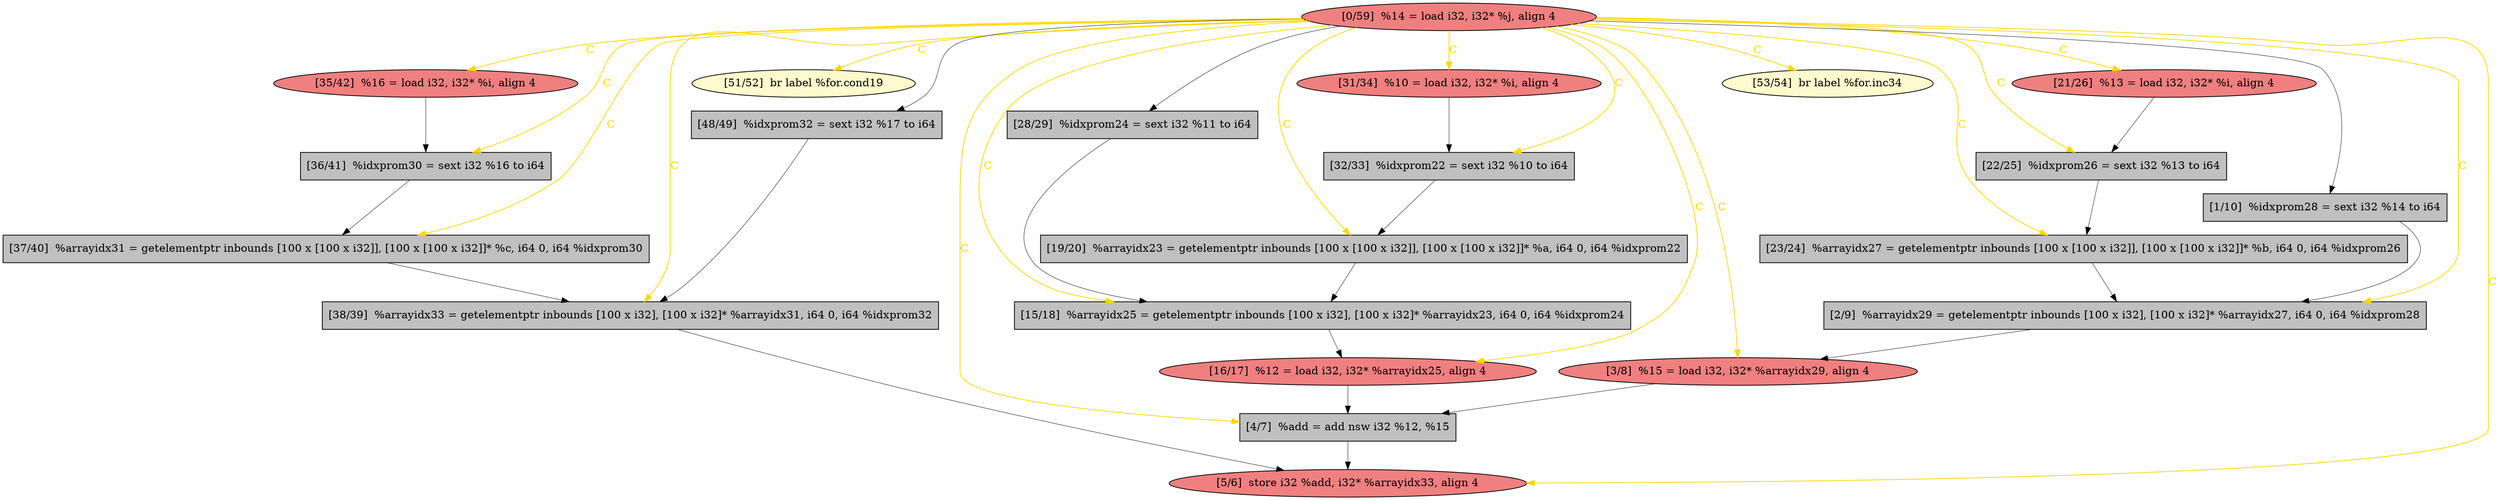 
digraph G {


node1618 [fillcolor=grey,label="[36/41]  %idxprom30 = sext i32 %16 to i64",shape=rectangle,style=filled ]
node1616 [fillcolor=grey,label="[2/9]  %arrayidx29 = getelementptr inbounds [100 x i32], [100 x i32]* %arrayidx27, i64 0, i64 %idxprom28",shape=rectangle,style=filled ]
node1615 [fillcolor=grey,label="[28/29]  %idxprom24 = sext i32 %11 to i64",shape=rectangle,style=filled ]
node1614 [fillcolor=grey,label="[22/25]  %idxprom26 = sext i32 %13 to i64",shape=rectangle,style=filled ]
node1613 [fillcolor=lemonchiffon,label="[51/52]  br label %for.cond19",shape=ellipse,style=filled ]
node1601 [fillcolor=grey,label="[37/40]  %arrayidx31 = getelementptr inbounds [100 x [100 x i32]], [100 x [100 x i32]]* %c, i64 0, i64 %idxprom30",shape=rectangle,style=filled ]
node1599 [fillcolor=grey,label="[32/33]  %idxprom22 = sext i32 %10 to i64",shape=rectangle,style=filled ]
node1602 [fillcolor=lightcoral,label="[21/26]  %13 = load i32, i32* %i, align 4",shape=ellipse,style=filled ]
node1597 [fillcolor=grey,label="[15/18]  %arrayidx25 = getelementptr inbounds [100 x i32], [100 x i32]* %arrayidx23, i64 0, i64 %idxprom24",shape=rectangle,style=filled ]
node1600 [fillcolor=grey,label="[38/39]  %arrayidx33 = getelementptr inbounds [100 x i32], [100 x i32]* %arrayidx31, i64 0, i64 %idxprom32",shape=rectangle,style=filled ]
node1603 [fillcolor=lightcoral,label="[16/17]  %12 = load i32, i32* %arrayidx25, align 4",shape=ellipse,style=filled ]
node1604 [fillcolor=lightcoral,label="[3/8]  %15 = load i32, i32* %arrayidx29, align 4",shape=ellipse,style=filled ]
node1605 [fillcolor=lightcoral,label="[0/59]  %14 = load i32, i32* %j, align 4",shape=ellipse,style=filled ]
node1598 [fillcolor=grey,label="[23/24]  %arrayidx27 = getelementptr inbounds [100 x [100 x i32]], [100 x [100 x i32]]* %b, i64 0, i64 %idxprom26",shape=rectangle,style=filled ]
node1607 [fillcolor=grey,label="[19/20]  %arrayidx23 = getelementptr inbounds [100 x [100 x i32]], [100 x [100 x i32]]* %a, i64 0, i64 %idxprom22",shape=rectangle,style=filled ]
node1617 [fillcolor=lemonchiffon,label="[53/54]  br label %for.inc34",shape=ellipse,style=filled ]
node1610 [fillcolor=lightcoral,label="[31/34]  %10 = load i32, i32* %i, align 4",shape=ellipse,style=filled ]
node1606 [fillcolor=grey,label="[48/49]  %idxprom32 = sext i32 %17 to i64",shape=rectangle,style=filled ]
node1612 [fillcolor=grey,label="[4/7]  %add = add nsw i32 %12, %15",shape=rectangle,style=filled ]
node1608 [fillcolor=grey,label="[1/10]  %idxprom28 = sext i32 %14 to i64",shape=rectangle,style=filled ]
node1609 [fillcolor=lightcoral,label="[35/42]  %16 = load i32, i32* %i, align 4",shape=ellipse,style=filled ]
node1611 [fillcolor=lightcoral,label="[5/6]  store i32 %add, i32* %arrayidx33, align 4",shape=ellipse,style=filled ]

node1605->node1602 [style=solid,color=gold,label="C",penwidth=1.0,fontcolor=gold ]
node1618->node1601 [style=solid,color=black,label="",penwidth=0.5,fontcolor=black ]
node1600->node1611 [style=solid,color=black,label="",penwidth=0.5,fontcolor=black ]
node1605->node1615 [style=solid,color=black,label="",penwidth=0.5,fontcolor=black ]
node1605->node1612 [style=solid,color=gold,label="C",penwidth=1.0,fontcolor=gold ]
node1601->node1600 [style=solid,color=black,label="",penwidth=0.5,fontcolor=black ]
node1603->node1612 [style=solid,color=black,label="",penwidth=0.5,fontcolor=black ]
node1612->node1611 [style=solid,color=black,label="",penwidth=0.5,fontcolor=black ]
node1604->node1612 [style=solid,color=black,label="",penwidth=0.5,fontcolor=black ]
node1605->node1609 [style=solid,color=gold,label="C",penwidth=1.0,fontcolor=gold ]
node1616->node1604 [style=solid,color=black,label="",penwidth=0.5,fontcolor=black ]
node1605->node1613 [style=solid,color=gold,label="C",penwidth=1.0,fontcolor=gold ]
node1602->node1614 [style=solid,color=black,label="",penwidth=0.5,fontcolor=black ]
node1597->node1603 [style=solid,color=black,label="",penwidth=0.5,fontcolor=black ]
node1598->node1616 [style=solid,color=black,label="",penwidth=0.5,fontcolor=black ]
node1615->node1597 [style=solid,color=black,label="",penwidth=0.5,fontcolor=black ]
node1605->node1617 [style=solid,color=gold,label="C",penwidth=1.0,fontcolor=gold ]
node1605->node1601 [style=solid,color=gold,label="C",penwidth=1.0,fontcolor=gold ]
node1610->node1599 [style=solid,color=black,label="",penwidth=0.5,fontcolor=black ]
node1605->node1614 [style=solid,color=gold,label="C",penwidth=1.0,fontcolor=gold ]
node1605->node1599 [style=solid,color=gold,label="C",penwidth=1.0,fontcolor=gold ]
node1605->node1606 [style=solid,color=black,label="",penwidth=0.5,fontcolor=black ]
node1605->node1616 [style=solid,color=gold,label="C",penwidth=1.0,fontcolor=gold ]
node1605->node1604 [style=solid,color=gold,label="C",penwidth=1.0,fontcolor=gold ]
node1606->node1600 [style=solid,color=black,label="",penwidth=0.5,fontcolor=black ]
node1605->node1611 [style=solid,color=gold,label="C",penwidth=1.0,fontcolor=gold ]
node1599->node1607 [style=solid,color=black,label="",penwidth=0.5,fontcolor=black ]
node1605->node1618 [style=solid,color=gold,label="C",penwidth=1.0,fontcolor=gold ]
node1614->node1598 [style=solid,color=black,label="",penwidth=0.5,fontcolor=black ]
node1607->node1597 [style=solid,color=black,label="",penwidth=0.5,fontcolor=black ]
node1605->node1598 [style=solid,color=gold,label="C",penwidth=1.0,fontcolor=gold ]
node1605->node1608 [style=solid,color=black,label="",penwidth=0.5,fontcolor=black ]
node1609->node1618 [style=solid,color=black,label="",penwidth=0.5,fontcolor=black ]
node1608->node1616 [style=solid,color=black,label="",penwidth=0.5,fontcolor=black ]
node1605->node1597 [style=solid,color=gold,label="C",penwidth=1.0,fontcolor=gold ]
node1605->node1607 [style=solid,color=gold,label="C",penwidth=1.0,fontcolor=gold ]
node1605->node1600 [style=solid,color=gold,label="C",penwidth=1.0,fontcolor=gold ]
node1605->node1603 [style=solid,color=gold,label="C",penwidth=1.0,fontcolor=gold ]
node1605->node1610 [style=solid,color=gold,label="C",penwidth=1.0,fontcolor=gold ]


}
